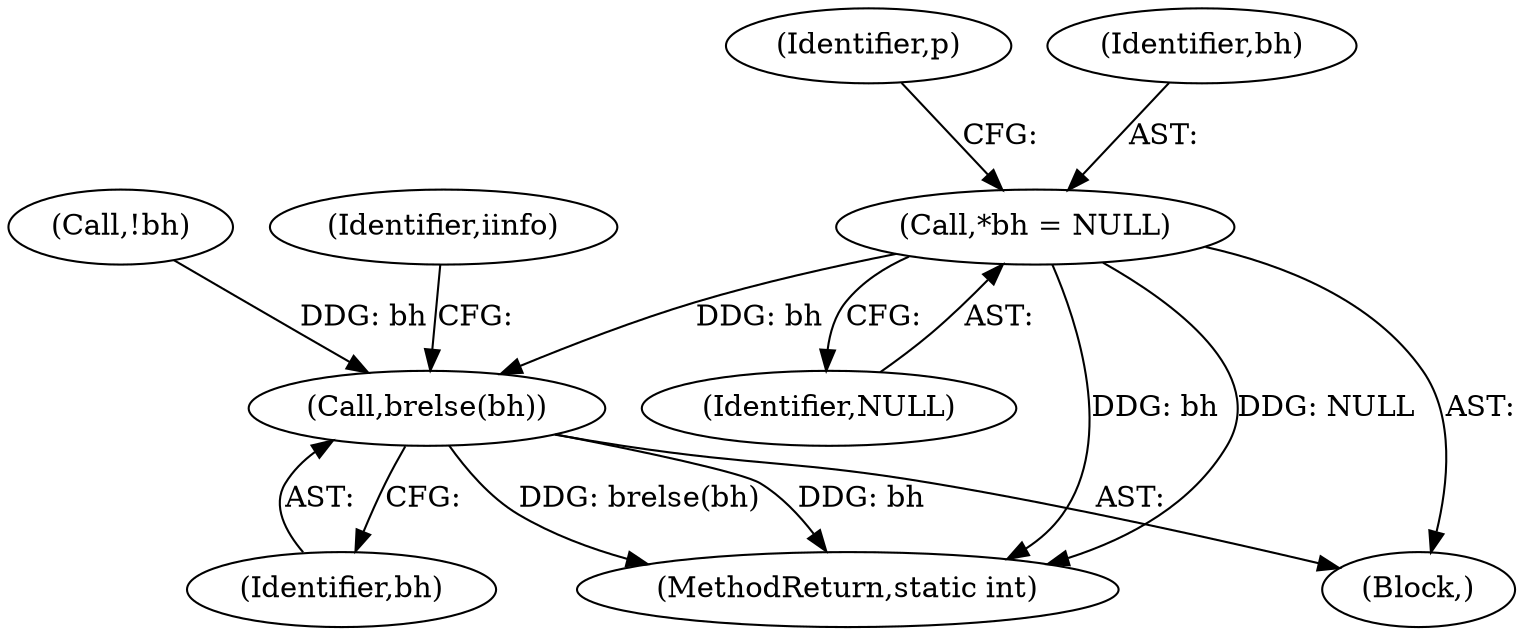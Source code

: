 digraph "0_linux_a1d47b262952a45aae62bd49cfaf33dd76c11a2c@pointer" {
"1000114" [label="(Call,*bh = NULL)"];
"1000206" [label="(Call,brelse(bh))"];
"1000236" [label="(MethodReturn,static int)"];
"1000121" [label="(Identifier,p)"];
"1000115" [label="(Identifier,bh)"];
"1000206" [label="(Call,brelse(bh))"];
"1000104" [label="(Block,)"];
"1000116" [label="(Identifier,NULL)"];
"1000114" [label="(Call,*bh = NULL)"];
"1000211" [label="(Identifier,iinfo)"];
"1000184" [label="(Call,!bh)"];
"1000207" [label="(Identifier,bh)"];
"1000114" -> "1000104"  [label="AST: "];
"1000114" -> "1000116"  [label="CFG: "];
"1000115" -> "1000114"  [label="AST: "];
"1000116" -> "1000114"  [label="AST: "];
"1000121" -> "1000114"  [label="CFG: "];
"1000114" -> "1000236"  [label="DDG: bh"];
"1000114" -> "1000236"  [label="DDG: NULL"];
"1000114" -> "1000206"  [label="DDG: bh"];
"1000206" -> "1000104"  [label="AST: "];
"1000206" -> "1000207"  [label="CFG: "];
"1000207" -> "1000206"  [label="AST: "];
"1000211" -> "1000206"  [label="CFG: "];
"1000206" -> "1000236"  [label="DDG: brelse(bh)"];
"1000206" -> "1000236"  [label="DDG: bh"];
"1000184" -> "1000206"  [label="DDG: bh"];
}
